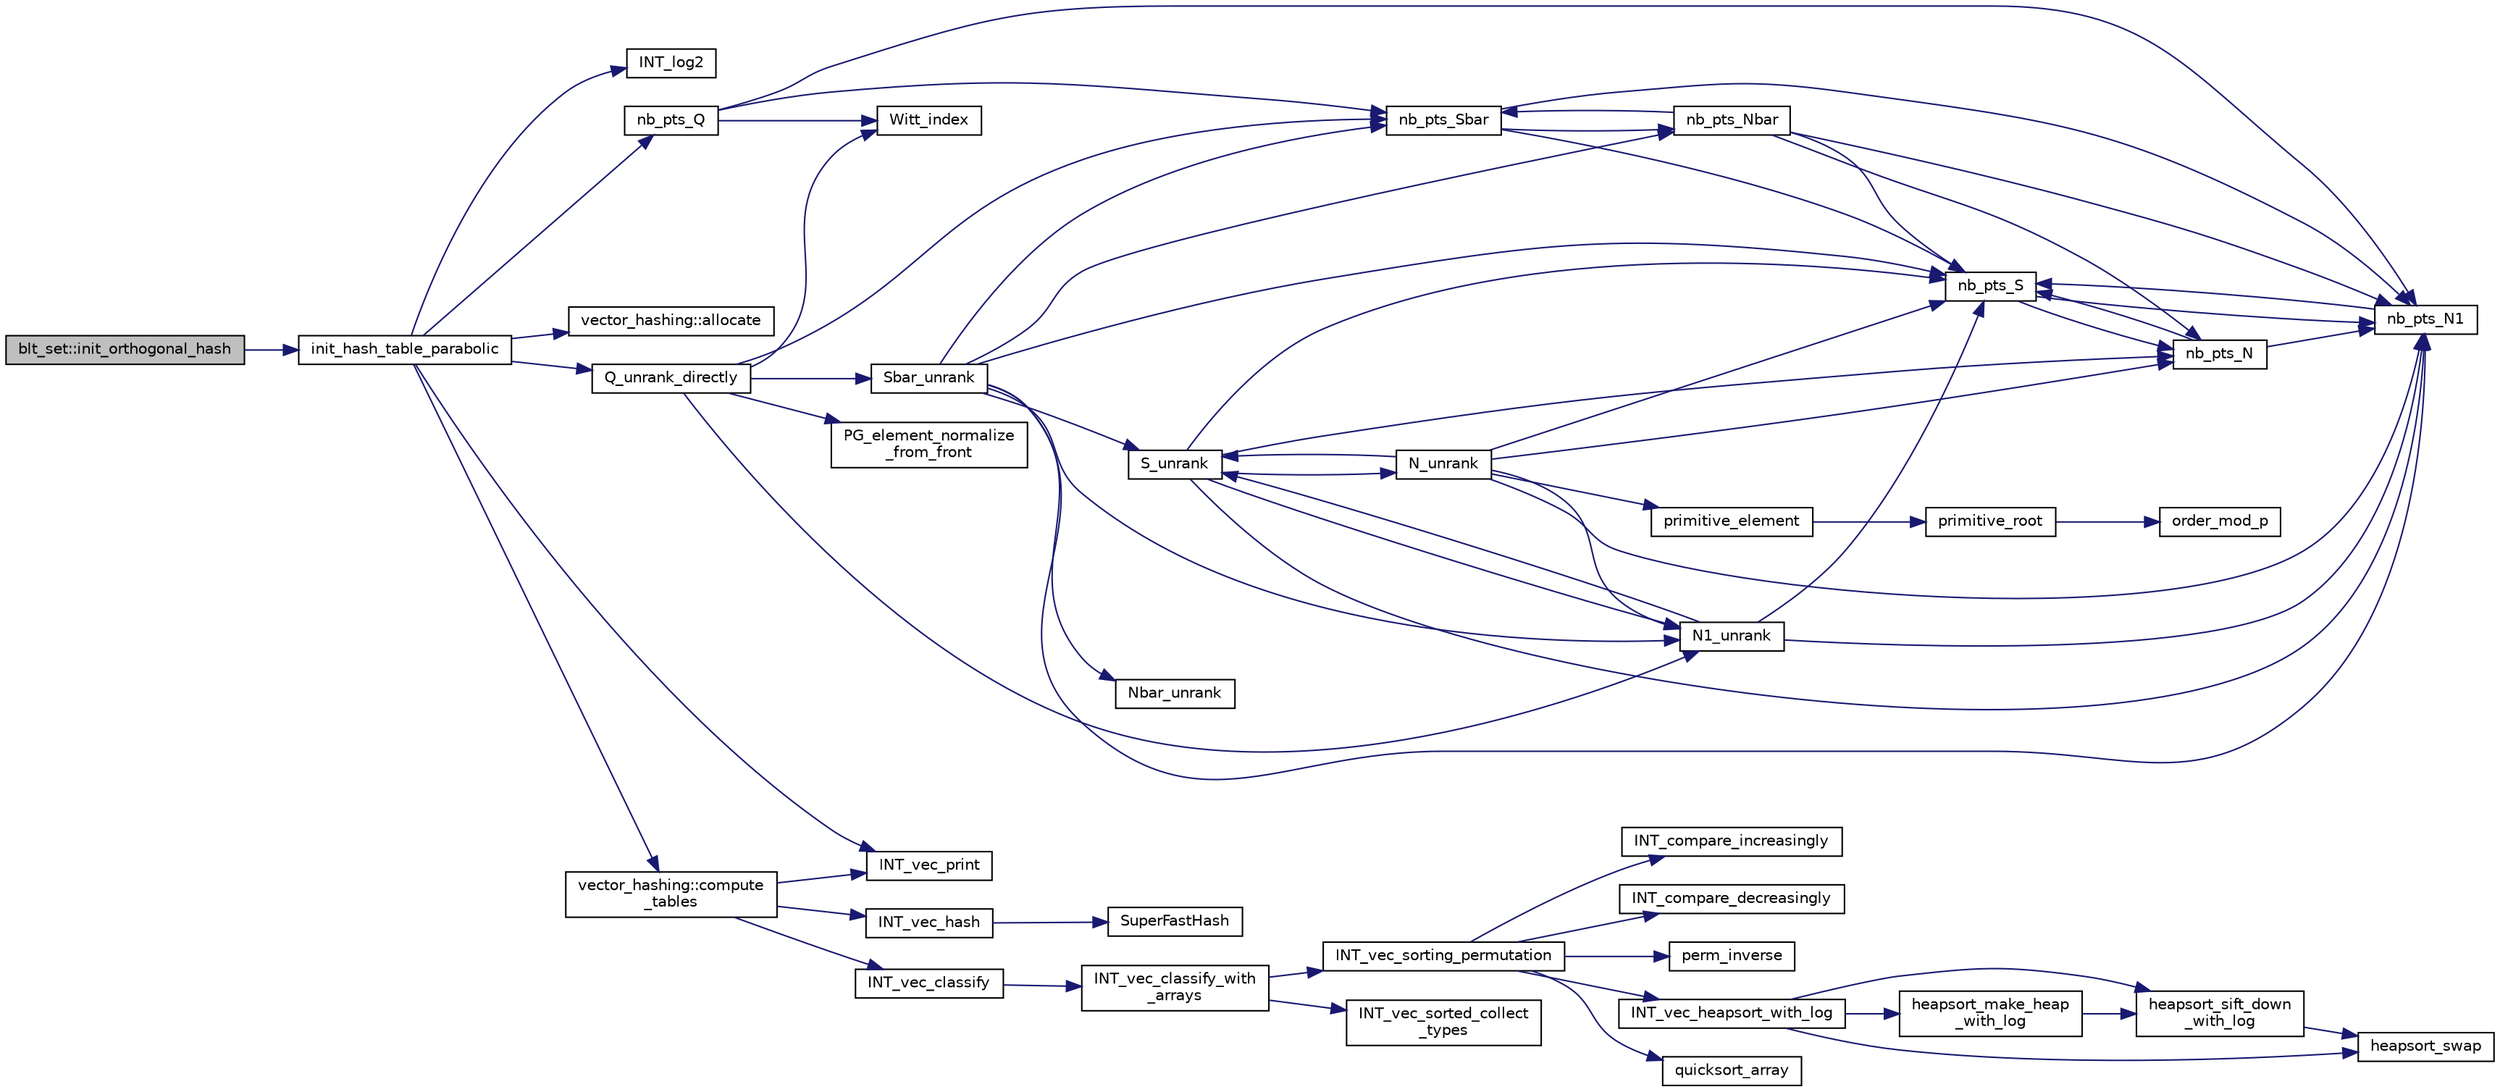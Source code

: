 digraph "blt_set::init_orthogonal_hash"
{
  edge [fontname="Helvetica",fontsize="10",labelfontname="Helvetica",labelfontsize="10"];
  node [fontname="Helvetica",fontsize="10",shape=record];
  rankdir="LR";
  Node1886 [label="blt_set::init_orthogonal_hash",height=0.2,width=0.4,color="black", fillcolor="grey75", style="filled", fontcolor="black"];
  Node1886 -> Node1887 [color="midnightblue",fontsize="10",style="solid",fontname="Helvetica"];
  Node1887 [label="init_hash_table_parabolic",height=0.2,width=0.4,color="black", fillcolor="white", style="filled",URL="$d4/d67/geometry_8h.html#ac0501667678e59124c88842414489011"];
  Node1887 -> Node1888 [color="midnightblue",fontsize="10",style="solid",fontname="Helvetica"];
  Node1888 [label="INT_log2",height=0.2,width=0.4,color="black", fillcolor="white", style="filled",URL="$de/dc5/algebra__and__number__theory_8h.html#af6c380949d2c2562c7053aef0543ec71"];
  Node1887 -> Node1889 [color="midnightblue",fontsize="10",style="solid",fontname="Helvetica"];
  Node1889 [label="nb_pts_Q",height=0.2,width=0.4,color="black", fillcolor="white", style="filled",URL="$db/da0/lib_2foundations_2geometry_2orthogonal__points_8_c.html#a625e7781bbd5d9989694bcf83e0ac558"];
  Node1889 -> Node1890 [color="midnightblue",fontsize="10",style="solid",fontname="Helvetica"];
  Node1890 [label="Witt_index",height=0.2,width=0.4,color="black", fillcolor="white", style="filled",URL="$db/da0/lib_2foundations_2geometry_2orthogonal__points_8_c.html#ab3483ecb9859a6758f82b5327da50534"];
  Node1889 -> Node1891 [color="midnightblue",fontsize="10",style="solid",fontname="Helvetica"];
  Node1891 [label="nb_pts_Sbar",height=0.2,width=0.4,color="black", fillcolor="white", style="filled",URL="$db/da0/lib_2foundations_2geometry_2orthogonal__points_8_c.html#a986dda26505c9934c771578b084f67cc"];
  Node1891 -> Node1892 [color="midnightblue",fontsize="10",style="solid",fontname="Helvetica"];
  Node1892 [label="nb_pts_S",height=0.2,width=0.4,color="black", fillcolor="white", style="filled",URL="$db/da0/lib_2foundations_2geometry_2orthogonal__points_8_c.html#a9bc3dec6e722644d182738102c3e04f3"];
  Node1892 -> Node1893 [color="midnightblue",fontsize="10",style="solid",fontname="Helvetica"];
  Node1893 [label="nb_pts_N",height=0.2,width=0.4,color="black", fillcolor="white", style="filled",URL="$db/da0/lib_2foundations_2geometry_2orthogonal__points_8_c.html#a93e16898c27b1d1c0a6405a7b0615ba6"];
  Node1893 -> Node1892 [color="midnightblue",fontsize="10",style="solid",fontname="Helvetica"];
  Node1893 -> Node1894 [color="midnightblue",fontsize="10",style="solid",fontname="Helvetica"];
  Node1894 [label="nb_pts_N1",height=0.2,width=0.4,color="black", fillcolor="white", style="filled",URL="$db/da0/lib_2foundations_2geometry_2orthogonal__points_8_c.html#ae0f2e1c76523db67b4ec9629ccc35bc6"];
  Node1894 -> Node1892 [color="midnightblue",fontsize="10",style="solid",fontname="Helvetica"];
  Node1892 -> Node1894 [color="midnightblue",fontsize="10",style="solid",fontname="Helvetica"];
  Node1891 -> Node1895 [color="midnightblue",fontsize="10",style="solid",fontname="Helvetica"];
  Node1895 [label="nb_pts_Nbar",height=0.2,width=0.4,color="black", fillcolor="white", style="filled",URL="$db/da0/lib_2foundations_2geometry_2orthogonal__points_8_c.html#a51b4684a176c6841fd3cd6c34c684c2c"];
  Node1895 -> Node1891 [color="midnightblue",fontsize="10",style="solid",fontname="Helvetica"];
  Node1895 -> Node1893 [color="midnightblue",fontsize="10",style="solid",fontname="Helvetica"];
  Node1895 -> Node1892 [color="midnightblue",fontsize="10",style="solid",fontname="Helvetica"];
  Node1895 -> Node1894 [color="midnightblue",fontsize="10",style="solid",fontname="Helvetica"];
  Node1891 -> Node1894 [color="midnightblue",fontsize="10",style="solid",fontname="Helvetica"];
  Node1889 -> Node1894 [color="midnightblue",fontsize="10",style="solid",fontname="Helvetica"];
  Node1887 -> Node1896 [color="midnightblue",fontsize="10",style="solid",fontname="Helvetica"];
  Node1896 [label="vector_hashing::allocate",height=0.2,width=0.4,color="black", fillcolor="white", style="filled",URL="$d8/daa/classvector__hashing.html#a1324d458f4b77fce47b0048dc7f1aadd"];
  Node1887 -> Node1897 [color="midnightblue",fontsize="10",style="solid",fontname="Helvetica"];
  Node1897 [label="Q_unrank_directly",height=0.2,width=0.4,color="black", fillcolor="white", style="filled",URL="$db/da0/lib_2foundations_2geometry_2orthogonal__points_8_c.html#a105e7e72249e78fcf0785c69099d90ce"];
  Node1897 -> Node1890 [color="midnightblue",fontsize="10",style="solid",fontname="Helvetica"];
  Node1897 -> Node1891 [color="midnightblue",fontsize="10",style="solid",fontname="Helvetica"];
  Node1897 -> Node1898 [color="midnightblue",fontsize="10",style="solid",fontname="Helvetica"];
  Node1898 [label="Sbar_unrank",height=0.2,width=0.4,color="black", fillcolor="white", style="filled",URL="$db/da0/lib_2foundations_2geometry_2orthogonal__points_8_c.html#a65d9b9ccfff12dd92f4f4e8360701c98"];
  Node1898 -> Node1891 [color="midnightblue",fontsize="10",style="solid",fontname="Helvetica"];
  Node1898 -> Node1892 [color="midnightblue",fontsize="10",style="solid",fontname="Helvetica"];
  Node1898 -> Node1899 [color="midnightblue",fontsize="10",style="solid",fontname="Helvetica"];
  Node1899 [label="S_unrank",height=0.2,width=0.4,color="black", fillcolor="white", style="filled",URL="$db/da0/lib_2foundations_2geometry_2orthogonal__points_8_c.html#a18964a35af25f1b4a85f4eaeb1543d92"];
  Node1899 -> Node1892 [color="midnightblue",fontsize="10",style="solid",fontname="Helvetica"];
  Node1899 -> Node1893 [color="midnightblue",fontsize="10",style="solid",fontname="Helvetica"];
  Node1899 -> Node1894 [color="midnightblue",fontsize="10",style="solid",fontname="Helvetica"];
  Node1899 -> Node1900 [color="midnightblue",fontsize="10",style="solid",fontname="Helvetica"];
  Node1900 [label="N_unrank",height=0.2,width=0.4,color="black", fillcolor="white", style="filled",URL="$db/da0/lib_2foundations_2geometry_2orthogonal__points_8_c.html#ab79724bd19da3bc1b383550113f9d7aa"];
  Node1900 -> Node1892 [color="midnightblue",fontsize="10",style="solid",fontname="Helvetica"];
  Node1900 -> Node1893 [color="midnightblue",fontsize="10",style="solid",fontname="Helvetica"];
  Node1900 -> Node1899 [color="midnightblue",fontsize="10",style="solid",fontname="Helvetica"];
  Node1900 -> Node1894 [color="midnightblue",fontsize="10",style="solid",fontname="Helvetica"];
  Node1900 -> Node1901 [color="midnightblue",fontsize="10",style="solid",fontname="Helvetica"];
  Node1901 [label="N1_unrank",height=0.2,width=0.4,color="black", fillcolor="white", style="filled",URL="$db/da0/lib_2foundations_2geometry_2orthogonal__points_8_c.html#aa9427e27f7f207c1baff3a34cc5d78cf"];
  Node1901 -> Node1892 [color="midnightblue",fontsize="10",style="solid",fontname="Helvetica"];
  Node1901 -> Node1894 [color="midnightblue",fontsize="10",style="solid",fontname="Helvetica"];
  Node1901 -> Node1899 [color="midnightblue",fontsize="10",style="solid",fontname="Helvetica"];
  Node1900 -> Node1902 [color="midnightblue",fontsize="10",style="solid",fontname="Helvetica"];
  Node1902 [label="primitive_element",height=0.2,width=0.4,color="black", fillcolor="white", style="filled",URL="$db/da0/lib_2foundations_2geometry_2orthogonal__points_8_c.html#a97350390ec02c8cd9f54751708e28768"];
  Node1902 -> Node1903 [color="midnightblue",fontsize="10",style="solid",fontname="Helvetica"];
  Node1903 [label="primitive_root",height=0.2,width=0.4,color="black", fillcolor="white", style="filled",URL="$de/dc5/algebra__and__number__theory_8h.html#a0b6f7619d12ff2c4e60b852b820b0972"];
  Node1903 -> Node1904 [color="midnightblue",fontsize="10",style="solid",fontname="Helvetica"];
  Node1904 [label="order_mod_p",height=0.2,width=0.4,color="black", fillcolor="white", style="filled",URL="$df/dda/number__theory_8_c.html#aa38aa7e68ab81726a4462995135456b2"];
  Node1899 -> Node1901 [color="midnightblue",fontsize="10",style="solid",fontname="Helvetica"];
  Node1898 -> Node1895 [color="midnightblue",fontsize="10",style="solid",fontname="Helvetica"];
  Node1898 -> Node1894 [color="midnightblue",fontsize="10",style="solid",fontname="Helvetica"];
  Node1898 -> Node1905 [color="midnightblue",fontsize="10",style="solid",fontname="Helvetica"];
  Node1905 [label="Nbar_unrank",height=0.2,width=0.4,color="black", fillcolor="white", style="filled",URL="$db/da0/lib_2foundations_2geometry_2orthogonal__points_8_c.html#ad641d8fb061c898a2c18266e263fb278"];
  Node1898 -> Node1901 [color="midnightblue",fontsize="10",style="solid",fontname="Helvetica"];
  Node1897 -> Node1906 [color="midnightblue",fontsize="10",style="solid",fontname="Helvetica"];
  Node1906 [label="PG_element_normalize\l_from_front",height=0.2,width=0.4,color="black", fillcolor="white", style="filled",URL="$d4/d67/geometry_8h.html#af675caf5f9975573455c8d93cb56bf95"];
  Node1897 -> Node1901 [color="midnightblue",fontsize="10",style="solid",fontname="Helvetica"];
  Node1887 -> Node1907 [color="midnightblue",fontsize="10",style="solid",fontname="Helvetica"];
  Node1907 [label="INT_vec_print",height=0.2,width=0.4,color="black", fillcolor="white", style="filled",URL="$df/dbf/sajeeb_8_c.html#a79a5901af0b47dd0d694109543c027fe"];
  Node1887 -> Node1908 [color="midnightblue",fontsize="10",style="solid",fontname="Helvetica"];
  Node1908 [label="vector_hashing::compute\l_tables",height=0.2,width=0.4,color="black", fillcolor="white", style="filled",URL="$d8/daa/classvector__hashing.html#aa80d25dc4d37520e54e4e8d664d665e6"];
  Node1908 -> Node1909 [color="midnightblue",fontsize="10",style="solid",fontname="Helvetica"];
  Node1909 [label="INT_vec_hash",height=0.2,width=0.4,color="black", fillcolor="white", style="filled",URL="$d5/db4/io__and__os_8h.html#a2c14b1034b07b03b4df943066edeb99f"];
  Node1909 -> Node1910 [color="midnightblue",fontsize="10",style="solid",fontname="Helvetica"];
  Node1910 [label="SuperFastHash",height=0.2,width=0.4,color="black", fillcolor="white", style="filled",URL="$d5/de2/foundations_2data__structures_2data__structures_8h.html#a11d69a8cb5ac90dfb13d2e25df8eb1ce"];
  Node1908 -> Node1907 [color="midnightblue",fontsize="10",style="solid",fontname="Helvetica"];
  Node1908 -> Node1911 [color="midnightblue",fontsize="10",style="solid",fontname="Helvetica"];
  Node1911 [label="INT_vec_classify",height=0.2,width=0.4,color="black", fillcolor="white", style="filled",URL="$d5/de2/foundations_2data__structures_2data__structures_8h.html#ad4176bee048e4f036f8b9d6dd986e0f9"];
  Node1911 -> Node1912 [color="midnightblue",fontsize="10",style="solid",fontname="Helvetica"];
  Node1912 [label="INT_vec_classify_with\l_arrays",height=0.2,width=0.4,color="black", fillcolor="white", style="filled",URL="$d4/dd7/sorting_8_c.html#a1b3700c1d369b8a37593a1c2f31cc9d7"];
  Node1912 -> Node1913 [color="midnightblue",fontsize="10",style="solid",fontname="Helvetica"];
  Node1913 [label="INT_vec_sorting_permutation",height=0.2,width=0.4,color="black", fillcolor="white", style="filled",URL="$d4/dd7/sorting_8_c.html#a10768733e01e8c9ded3c886e6ddb671e"];
  Node1913 -> Node1914 [color="midnightblue",fontsize="10",style="solid",fontname="Helvetica"];
  Node1914 [label="quicksort_array",height=0.2,width=0.4,color="black", fillcolor="white", style="filled",URL="$d4/dd7/sorting_8_c.html#a660db9b0f6bc8a01353f32f3e02638f6"];
  Node1913 -> Node1915 [color="midnightblue",fontsize="10",style="solid",fontname="Helvetica"];
  Node1915 [label="INT_compare_increasingly",height=0.2,width=0.4,color="black", fillcolor="white", style="filled",URL="$d4/dd7/sorting_8_c.html#a53c48a8669e34ab2171690080d493f31"];
  Node1913 -> Node1916 [color="midnightblue",fontsize="10",style="solid",fontname="Helvetica"];
  Node1916 [label="INT_compare_decreasingly",height=0.2,width=0.4,color="black", fillcolor="white", style="filled",URL="$d4/dd7/sorting_8_c.html#a41cf7fa2b53a8f12d60971a71ba96a66"];
  Node1913 -> Node1917 [color="midnightblue",fontsize="10",style="solid",fontname="Helvetica"];
  Node1917 [label="perm_inverse",height=0.2,width=0.4,color="black", fillcolor="white", style="filled",URL="$d2/d7c/combinatorics_8_c.html#ab7f02d1e2e257e1118eae354ab16d447"];
  Node1913 -> Node1918 [color="midnightblue",fontsize="10",style="solid",fontname="Helvetica"];
  Node1918 [label="INT_vec_heapsort_with_log",height=0.2,width=0.4,color="black", fillcolor="white", style="filled",URL="$d4/dd7/sorting_8_c.html#a9d838c341cd204ed79499960a8ed393d"];
  Node1918 -> Node1919 [color="midnightblue",fontsize="10",style="solid",fontname="Helvetica"];
  Node1919 [label="heapsort_make_heap\l_with_log",height=0.2,width=0.4,color="black", fillcolor="white", style="filled",URL="$d4/dd7/sorting_8_c.html#a100d0747647500480fe5dc76ff98cee5"];
  Node1919 -> Node1920 [color="midnightblue",fontsize="10",style="solid",fontname="Helvetica"];
  Node1920 [label="heapsort_sift_down\l_with_log",height=0.2,width=0.4,color="black", fillcolor="white", style="filled",URL="$d4/dd7/sorting_8_c.html#ac7af225fae479a93d6957f79734ba2a6"];
  Node1920 -> Node1921 [color="midnightblue",fontsize="10",style="solid",fontname="Helvetica"];
  Node1921 [label="heapsort_swap",height=0.2,width=0.4,color="black", fillcolor="white", style="filled",URL="$d4/dd7/sorting_8_c.html#a8f048362e6065297b19b6975bcbbfcc6"];
  Node1918 -> Node1921 [color="midnightblue",fontsize="10",style="solid",fontname="Helvetica"];
  Node1918 -> Node1920 [color="midnightblue",fontsize="10",style="solid",fontname="Helvetica"];
  Node1912 -> Node1922 [color="midnightblue",fontsize="10",style="solid",fontname="Helvetica"];
  Node1922 [label="INT_vec_sorted_collect\l_types",height=0.2,width=0.4,color="black", fillcolor="white", style="filled",URL="$d4/dd7/sorting_8_c.html#ad0b54ef8fcaf7cce5577c97d1edbf1f5"];
}

